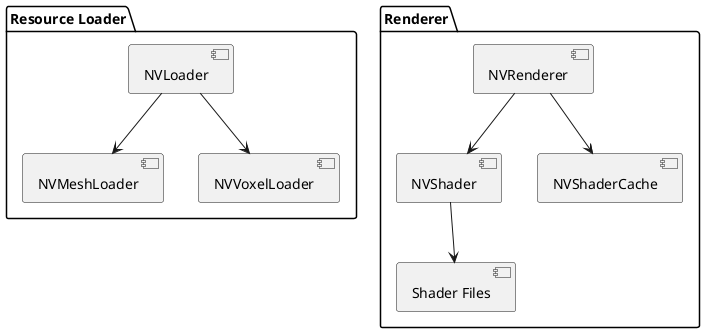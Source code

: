 @startuml Architecture

package "Resource Loader" {
    [NVLoader] --> [NVMeshLoader]
    [NVLoader] --> [NVVoxelLoader]
}

package "Renderer" {
    [NVRenderer] --> [NVShader]
    [NVRenderer] --> [NVShaderCache]
    [NVShader] --> [Shader Files]
}

@enduml
